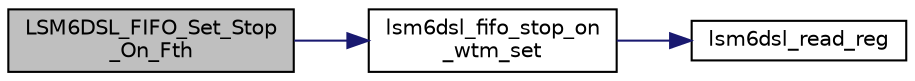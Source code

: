 digraph "LSM6DSL_FIFO_Set_Stop_On_Fth"
{
 // LATEX_PDF_SIZE
  edge [fontname="Helvetica",fontsize="10",labelfontname="Helvetica",labelfontsize="10"];
  node [fontname="Helvetica",fontsize="10",shape=record];
  rankdir="LR";
  Node1 [label="LSM6DSL_FIFO_Set_Stop\l_On_Fth",height=0.2,width=0.4,color="black", fillcolor="grey75", style="filled", fontcolor="black",tooltip="Set the LSM6DSL FIFO stop on watermark."];
  Node1 -> Node2 [color="midnightblue",fontsize="10",style="solid",fontname="Helvetica"];
  Node2 [label="lsm6dsl_fifo_stop_on\l_wtm_set",height=0.2,width=0.4,color="black", fillcolor="white", style="filled",URL="$group___l_s_m6_d_s_l__fifo.html#ga0b43a0a6424ecd64d217ee4bc7f66352",tooltip="Sensing chain FIFO stop values memorization at threshold level.[set]."];
  Node2 -> Node3 [color="midnightblue",fontsize="10",style="solid",fontname="Helvetica"];
  Node3 [label="lsm6dsl_read_reg",height=0.2,width=0.4,color="black", fillcolor="white", style="filled",URL="$group___l_s_m6_d_s_l__interfaces__functions.html#ga7ad5e0d379d6cc9a6a2dff69c6df5a50",tooltip="Read generic device register."];
}

